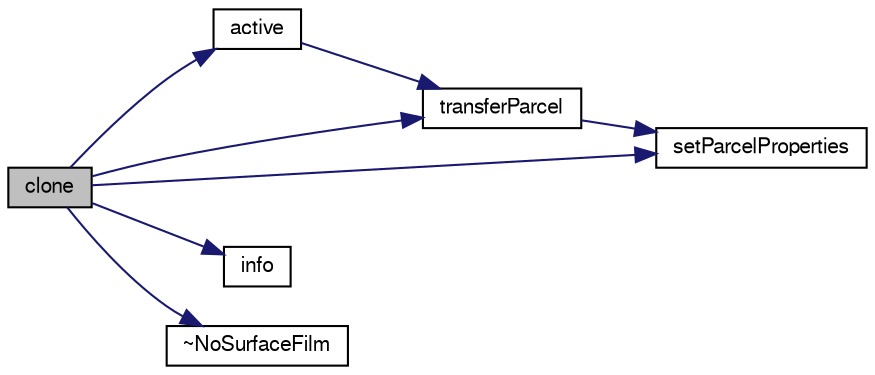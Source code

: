 digraph "clone"
{
  bgcolor="transparent";
  edge [fontname="FreeSans",fontsize="10",labelfontname="FreeSans",labelfontsize="10"];
  node [fontname="FreeSans",fontsize="10",shape=record];
  rankdir="LR";
  Node9 [label="clone",height=0.2,width=0.4,color="black", fillcolor="grey75", style="filled", fontcolor="black"];
  Node9 -> Node10 [color="midnightblue",fontsize="10",style="solid",fontname="FreeSans"];
  Node10 [label="active",height=0.2,width=0.4,color="black",URL="$a24202.html#ad9735e23cb0888fb98e1c5893aecff7e",tooltip="Flag to indicate whether model activates the surface film model. "];
  Node10 -> Node11 [color="midnightblue",fontsize="10",style="solid",fontname="FreeSans"];
  Node11 [label="transferParcel",height=0.2,width=0.4,color="black",URL="$a24202.html#af3f1c3e45a0819d21913ec81e6de7525",tooltip="Transfer parcel from cloud to surface film. "];
  Node11 -> Node12 [color="midnightblue",fontsize="10",style="solid",fontname="FreeSans"];
  Node12 [label="setParcelProperties",height=0.2,width=0.4,color="black",URL="$a24202.html#ae253ff856b154377813cd2e54bbfd38d",tooltip="Set parcel properties. "];
  Node9 -> Node13 [color="midnightblue",fontsize="10",style="solid",fontname="FreeSans"];
  Node13 [label="info",height=0.2,width=0.4,color="black",URL="$a24202.html#a89318aa2ab2853dcdc58dc2481f6a2c1",tooltip="Write surface film info to stream. "];
  Node9 -> Node12 [color="midnightblue",fontsize="10",style="solid",fontname="FreeSans"];
  Node9 -> Node11 [color="midnightblue",fontsize="10",style="solid",fontname="FreeSans"];
  Node9 -> Node14 [color="midnightblue",fontsize="10",style="solid",fontname="FreeSans"];
  Node14 [label="~NoSurfaceFilm",height=0.2,width=0.4,color="black",URL="$a24202.html#a2a1b818773a0a0d2c2a5f434fd0f0926",tooltip="Destructor. "];
}
